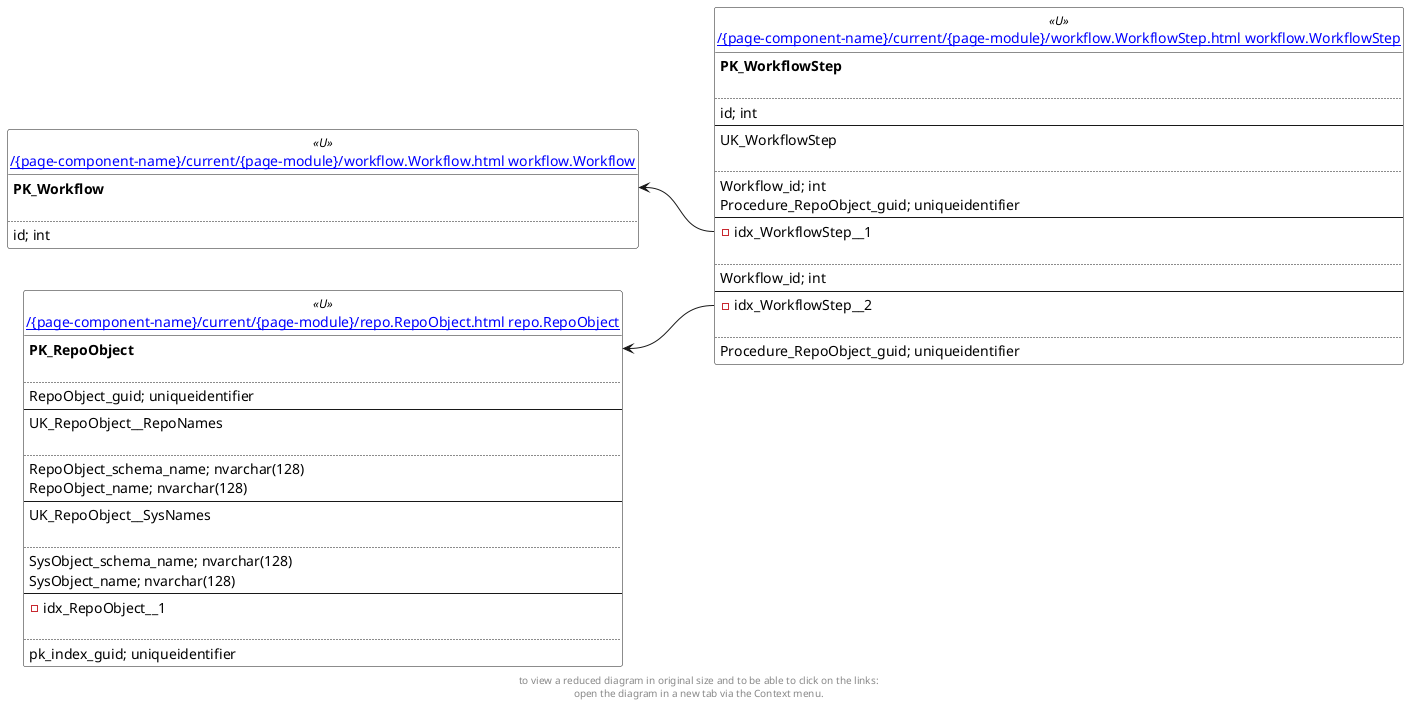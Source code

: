 @startuml
left to right direction
'top to bottom direction
hide circle
'avoide "." issues:
set namespaceSeparator none


skinparam class {
  BackgroundColor White
  BackgroundColor<<FN>> Yellow
  BackgroundColor<<FS>> Yellow
  BackgroundColor<<FT>> LightGray
  BackgroundColor<<IF>> Yellow
  BackgroundColor<<IS>> Yellow
  BackgroundColor<<P>> Aqua
  BackgroundColor<<PC>> Aqua
  BackgroundColor<<SN>> Yellow
  BackgroundColor<<SO>> SlateBlue
  BackgroundColor<<TF>> LightGray
  BackgroundColor<<TR>> Tomato
  BackgroundColor<<U>> White
  BackgroundColor<<V>> WhiteSmoke
  BackgroundColor<<X>> Aqua
}


entity "[[{site-url}/{page-component-name}/current/{page-module}/repo.RepoObject.html repo.RepoObject]]" as repo.RepoObject << U >> {
**PK_RepoObject**

..
RepoObject_guid; uniqueidentifier
--
UK_RepoObject__RepoNames

..
RepoObject_schema_name; nvarchar(128)
RepoObject_name; nvarchar(128)
--
UK_RepoObject__SysNames

..
SysObject_schema_name; nvarchar(128)
SysObject_name; nvarchar(128)
--
- idx_RepoObject__1

..
pk_index_guid; uniqueidentifier
}

entity "[[{site-url}/{page-component-name}/current/{page-module}/workflow.Workflow.html workflow.Workflow]]" as workflow.Workflow << U >> {
**PK_Workflow**

..
id; int
}

entity "[[{site-url}/{page-component-name}/current/{page-module}/workflow.WorkflowStep.html workflow.WorkflowStep]]" as workflow.WorkflowStep << U >> {
**PK_WorkflowStep**

..
id; int
--
UK_WorkflowStep

..
Workflow_id; int
Procedure_RepoObject_guid; uniqueidentifier
--
- idx_WorkflowStep__1

..
Workflow_id; int
--
- idx_WorkflowStep__2

..
Procedure_RepoObject_guid; uniqueidentifier
}

repo.RepoObject::PK_RepoObject <-- workflow.WorkflowStep::idx_WorkflowStep__2
workflow.Workflow::PK_Workflow <-- workflow.WorkflowStep::idx_WorkflowStep__1
footer
to view a reduced diagram in original size and to be able to click on the links:
open the diagram in a new tab via the Context menu.
end footer

@enduml

